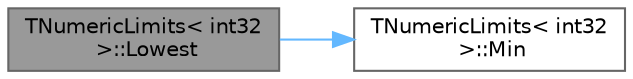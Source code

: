 digraph "TNumericLimits&lt; int32 &gt;::Lowest"
{
 // INTERACTIVE_SVG=YES
 // LATEX_PDF_SIZE
  bgcolor="transparent";
  edge [fontname=Helvetica,fontsize=10,labelfontname=Helvetica,labelfontsize=10];
  node [fontname=Helvetica,fontsize=10,shape=box,height=0.2,width=0.4];
  rankdir="LR";
  Node1 [id="Node000001",label="TNumericLimits\< int32\l \>::Lowest",height=0.2,width=0.4,color="gray40", fillcolor="grey60", style="filled", fontcolor="black",tooltip=" "];
  Node1 -> Node2 [id="edge1_Node000001_Node000002",color="steelblue1",style="solid",tooltip=" "];
  Node2 [id="Node000002",label="TNumericLimits\< int32\l \>::Min",height=0.2,width=0.4,color="grey40", fillcolor="white", style="filled",URL="$d1/d19/structTNumericLimits_3_01int32_01_4.html#a04159d7055e830f379ddc0a57faa4cbf",tooltip=" "];
}
